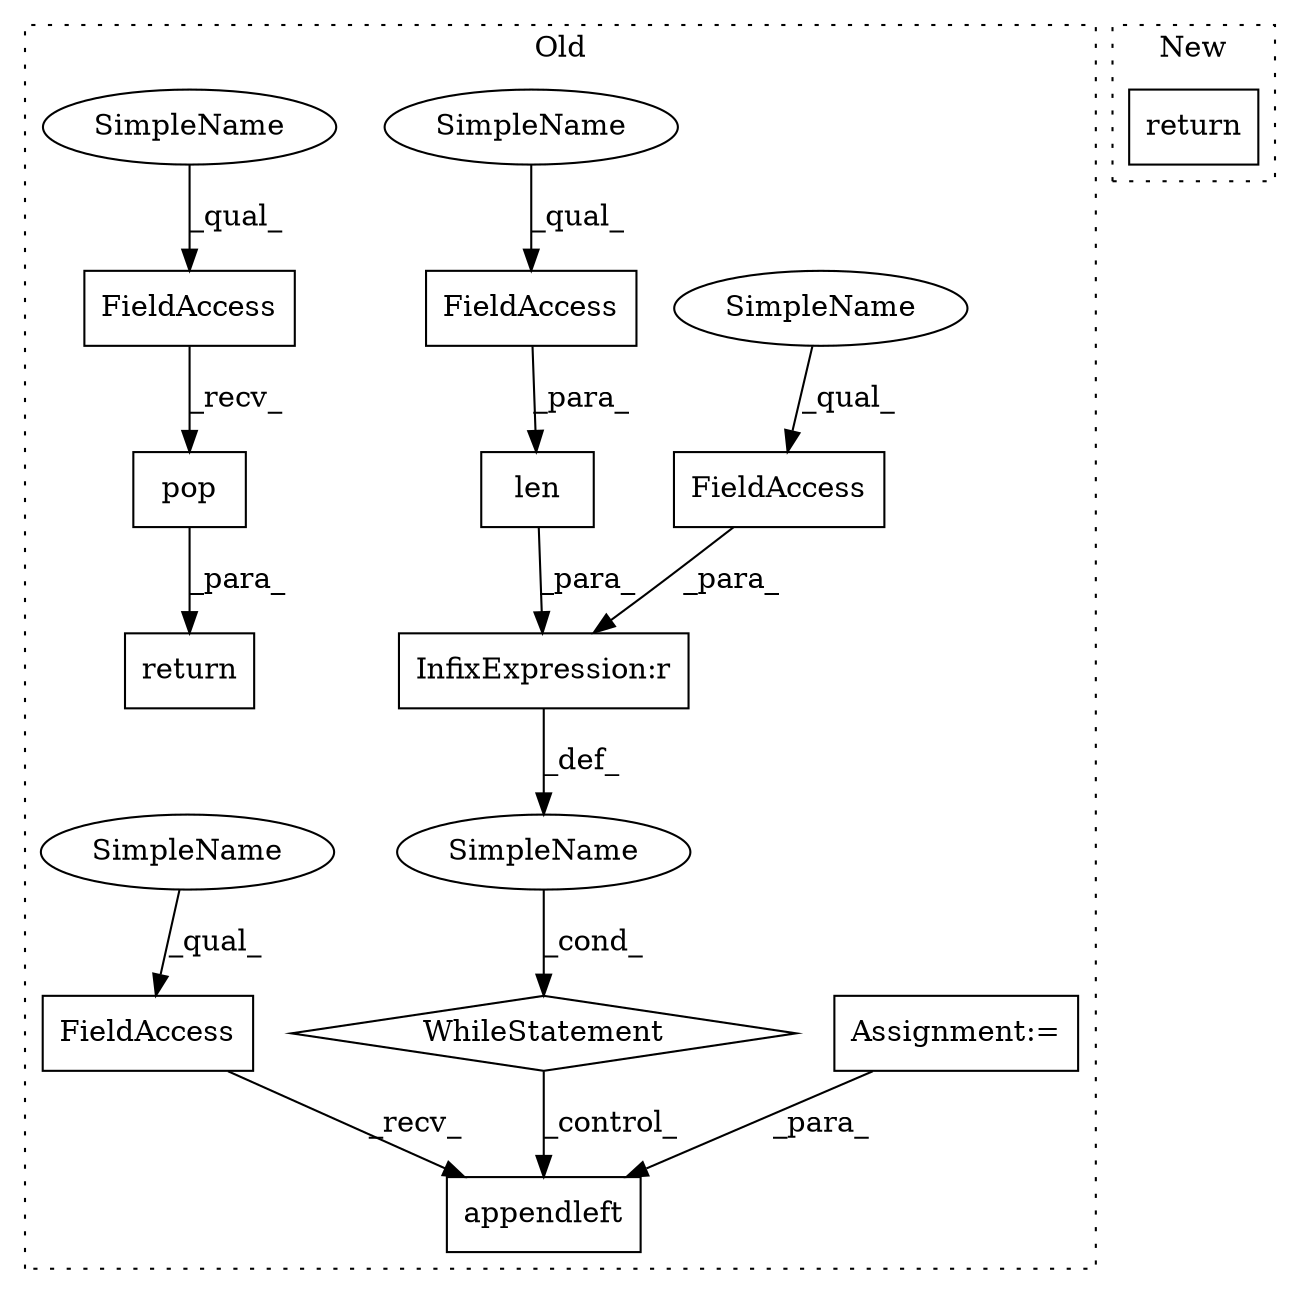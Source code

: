 digraph G {
subgraph cluster0 {
1 [label="appendleft" a="32" s="5408,5422" l="11,1" shape="box"];
3 [label="InfixExpression:r" a="27" s="5366" l="4" shape="box"];
4 [label="len" a="32" s="5345,5365" l="4,1" shape="box"];
5 [label="FieldAccess" a="22" s="5370" l="10" shape="box"];
6 [label="FieldAccess" a="22" s="5349" l="16" shape="box"];
7 [label="FieldAccess" a="22" s="5442" l="16" shape="box"];
8 [label="pop" a="32" s="5459" l="5" shape="box"];
9 [label="FieldAccess" a="22" s="5391" l="16" shape="box"];
10 [label="SimpleName" a="42" s="" l="" shape="ellipse"];
11 [label="WhileStatement" a="61" s="5337,5381" l="7,2" shape="diamond"];
12 [label="Assignment:=" a="7" s="5294" l="1" shape="box"];
13 [label="return" a="41" s="5435" l="7" shape="box"];
14 [label="SimpleName" a="42" s="5370" l="4" shape="ellipse"];
15 [label="SimpleName" a="42" s="5349" l="4" shape="ellipse"];
16 [label="SimpleName" a="42" s="5391" l="4" shape="ellipse"];
17 [label="SimpleName" a="42" s="5442" l="4" shape="ellipse"];
label = "Old";
style="dotted";
}
subgraph cluster1 {
2 [label="return" a="41" s="4549" l="7" shape="box"];
label = "New";
style="dotted";
}
3 -> 10 [label="_def_"];
4 -> 3 [label="_para_"];
5 -> 3 [label="_para_"];
6 -> 4 [label="_para_"];
7 -> 8 [label="_recv_"];
8 -> 13 [label="_para_"];
9 -> 1 [label="_recv_"];
10 -> 11 [label="_cond_"];
11 -> 1 [label="_control_"];
12 -> 1 [label="_para_"];
14 -> 5 [label="_qual_"];
15 -> 6 [label="_qual_"];
16 -> 9 [label="_qual_"];
17 -> 7 [label="_qual_"];
}